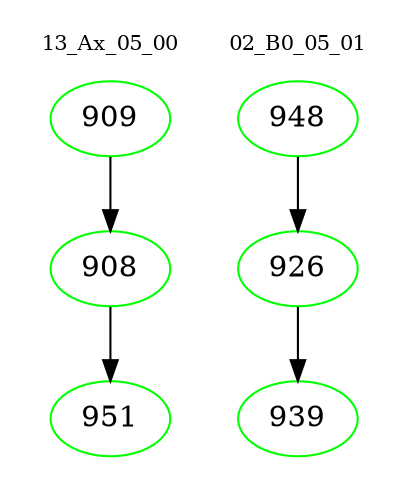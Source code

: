 digraph{
subgraph cluster_0 {
color = white
label = "13_Ax_05_00";
fontsize=10;
T0_909 [label="909", color="green"]
T0_909 -> T0_908 [color="black"]
T0_908 [label="908", color="green"]
T0_908 -> T0_951 [color="black"]
T0_951 [label="951", color="green"]
}
subgraph cluster_1 {
color = white
label = "02_B0_05_01";
fontsize=10;
T1_948 [label="948", color="green"]
T1_948 -> T1_926 [color="black"]
T1_926 [label="926", color="green"]
T1_926 -> T1_939 [color="black"]
T1_939 [label="939", color="green"]
}
}
